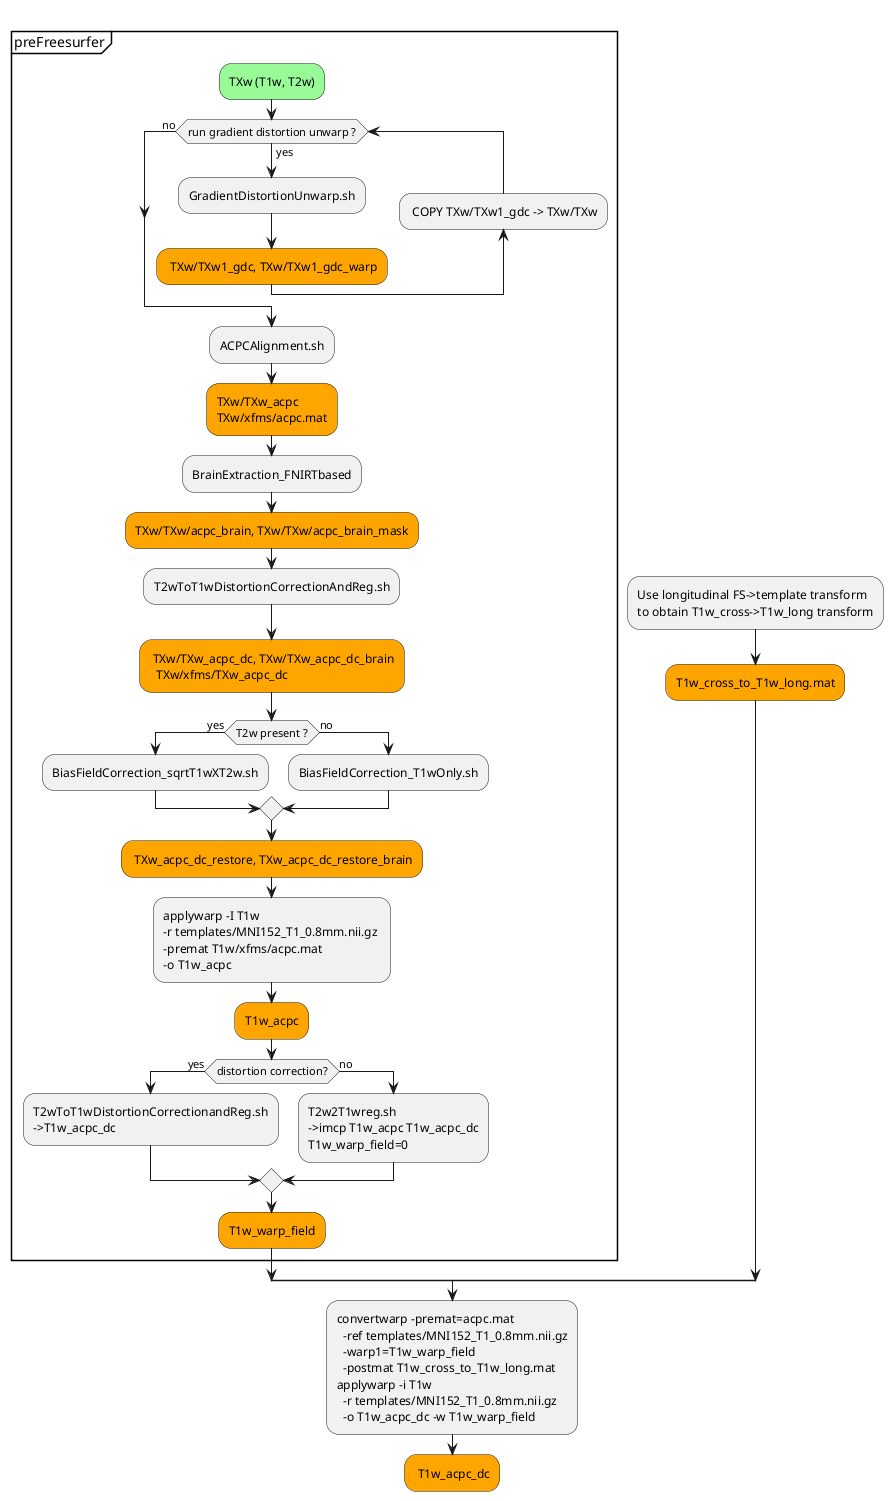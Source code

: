 @startuml 
split
 -[hidden]->
 group preFreesurfer
   -[hidden]->
   #palegreen:TXw (T1w, T2w);
   while (run gradient distortion unwarp ?) is (yes)
     :GradientDistortionUnwarp.sh;
     #orange: TXw/TXw1_gdc, TXw/TXw1_gdc_warp;
     backward: COPY TXw/TXw1_gdc -> TXw/TXw;
     endwhile (no)

     :ACPCAlignment.sh;
     #orange:TXw/TXw_acpc
     TXw/xfms/acpc.mat;
     :BrainExtraction_FNIRTbased;
     #orange:TXw/TXw/acpc_brain, TXw/TXw/acpc_brain_mask;
     :T2wToT1wDistortionCorrectionAndReg.sh;
     #orange: TXw/TXw_acpc_dc, TXw/TXw_acpc_dc_brain
       TXw/xfms/TXw_acpc_dc;
     if (T2w present ?) then (yes)
        :BiasFieldCorrection_sqrtT1wXT2w.sh;
     else (no)
        :BiasFieldCorrection_T1wOnly.sh;
     endif
     #orange: TXw_acpc_dc_restore, TXw_acpc_dc_restore_brain;

 :applywarp -I T1w 
-r templates/MNI152_T1_0.8mm.nii.gz 
–premat T1w/xfms/acpc.mat 
-o T1w_acpc;
 #orange:T1w_acpc;
 if (distortion correction?) then (yes)
   :T2wToT1wDistortionCorrectionandReg.sh
   ->T1w_acpc_dc;
 else (no)
   :T2w2T1wreg.sh
   ->imcp T1w_acpc T1w_acpc_dc
   T1w_warp_field=0;
 endif
 #orange:T1w_warp_field;

 end group
split again
 -[hidden]->
 :Use longitudinal FS->template transform  
 to obtain T1w_cross->T1w_long transform;
  #orange:T1w_cross_to_T1w_long.mat;
 end split
 :convertwarp -premat=acpc.mat 
   -ref templates/MNI152_T1_0.8mm.nii.gz
   -warp1=T1w_warp_field 
   -postmat T1w_cross_to_T1w_long.mat
 applywarp -i T1w 
   -r templates/MNI152_T1_0.8mm.nii.gz 
   -o T1w_acpc_dc -w T1w_warp_field;
 #orange: T1w_acpc_dc;
@enduml
